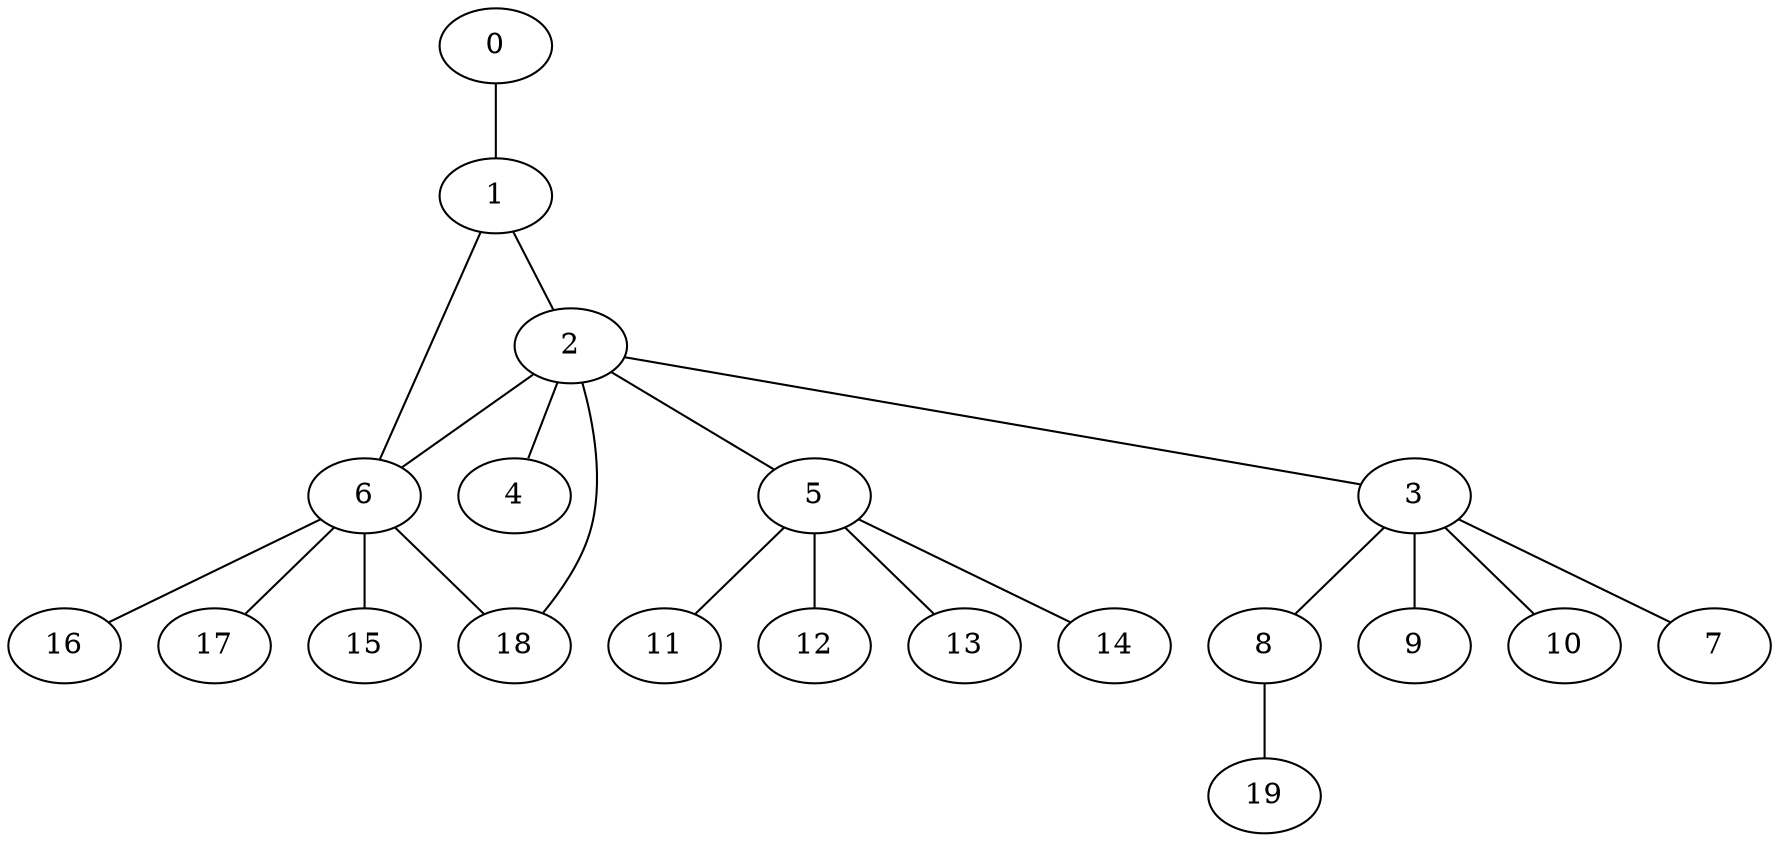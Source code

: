 
graph graphname {
    0 -- 1
1 -- 2
1 -- 6
2 -- 3
2 -- 4
2 -- 5
2 -- 6
2 -- 18
3 -- 8
3 -- 9
3 -- 10
3 -- 7
5 -- 11
5 -- 12
5 -- 13
5 -- 14
6 -- 16
6 -- 17
6 -- 18
6 -- 15
8 -- 19

}
